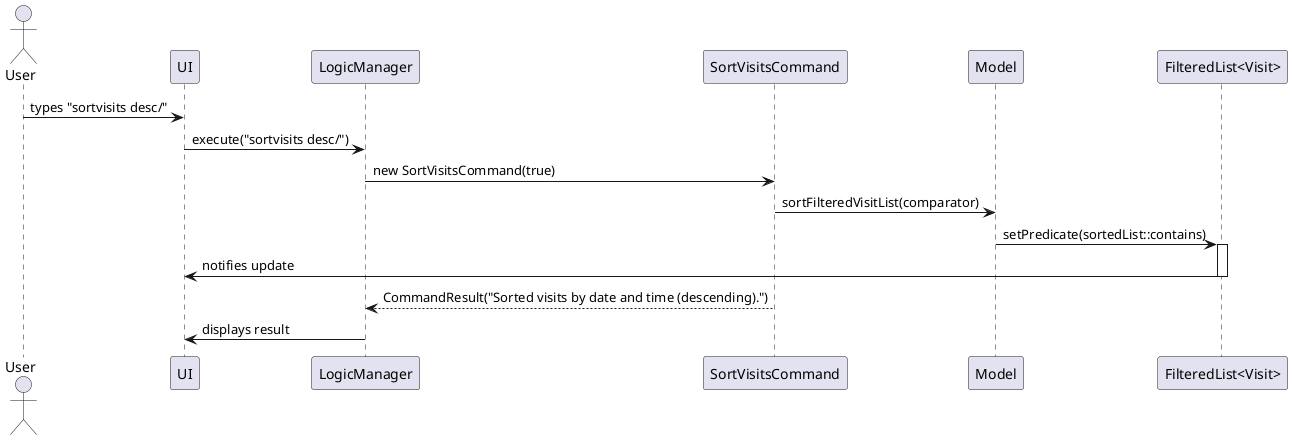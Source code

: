 @startuml
actor User

participant "UI" as UI
participant "LogicManager" as Logic
participant "SortVisitsCommand" as Command
participant "Model" as Model
participant "FilteredList<Visit>" as FilteredList

User -> UI: types "sortvisits desc/"
UI -> Logic: execute("sortvisits desc/")
Logic -> Command: new SortVisitsCommand(true)
Command -> Model: sortFilteredVisitList(comparator)
Model -> FilteredList: setPredicate(sortedList::contains)
activate FilteredList
FilteredList -> UI: notifies update
deactivate FilteredList
Command --> Logic: CommandResult("Sorted visits by date and time (descending).")
Logic -> UI: displays result
@enduml
